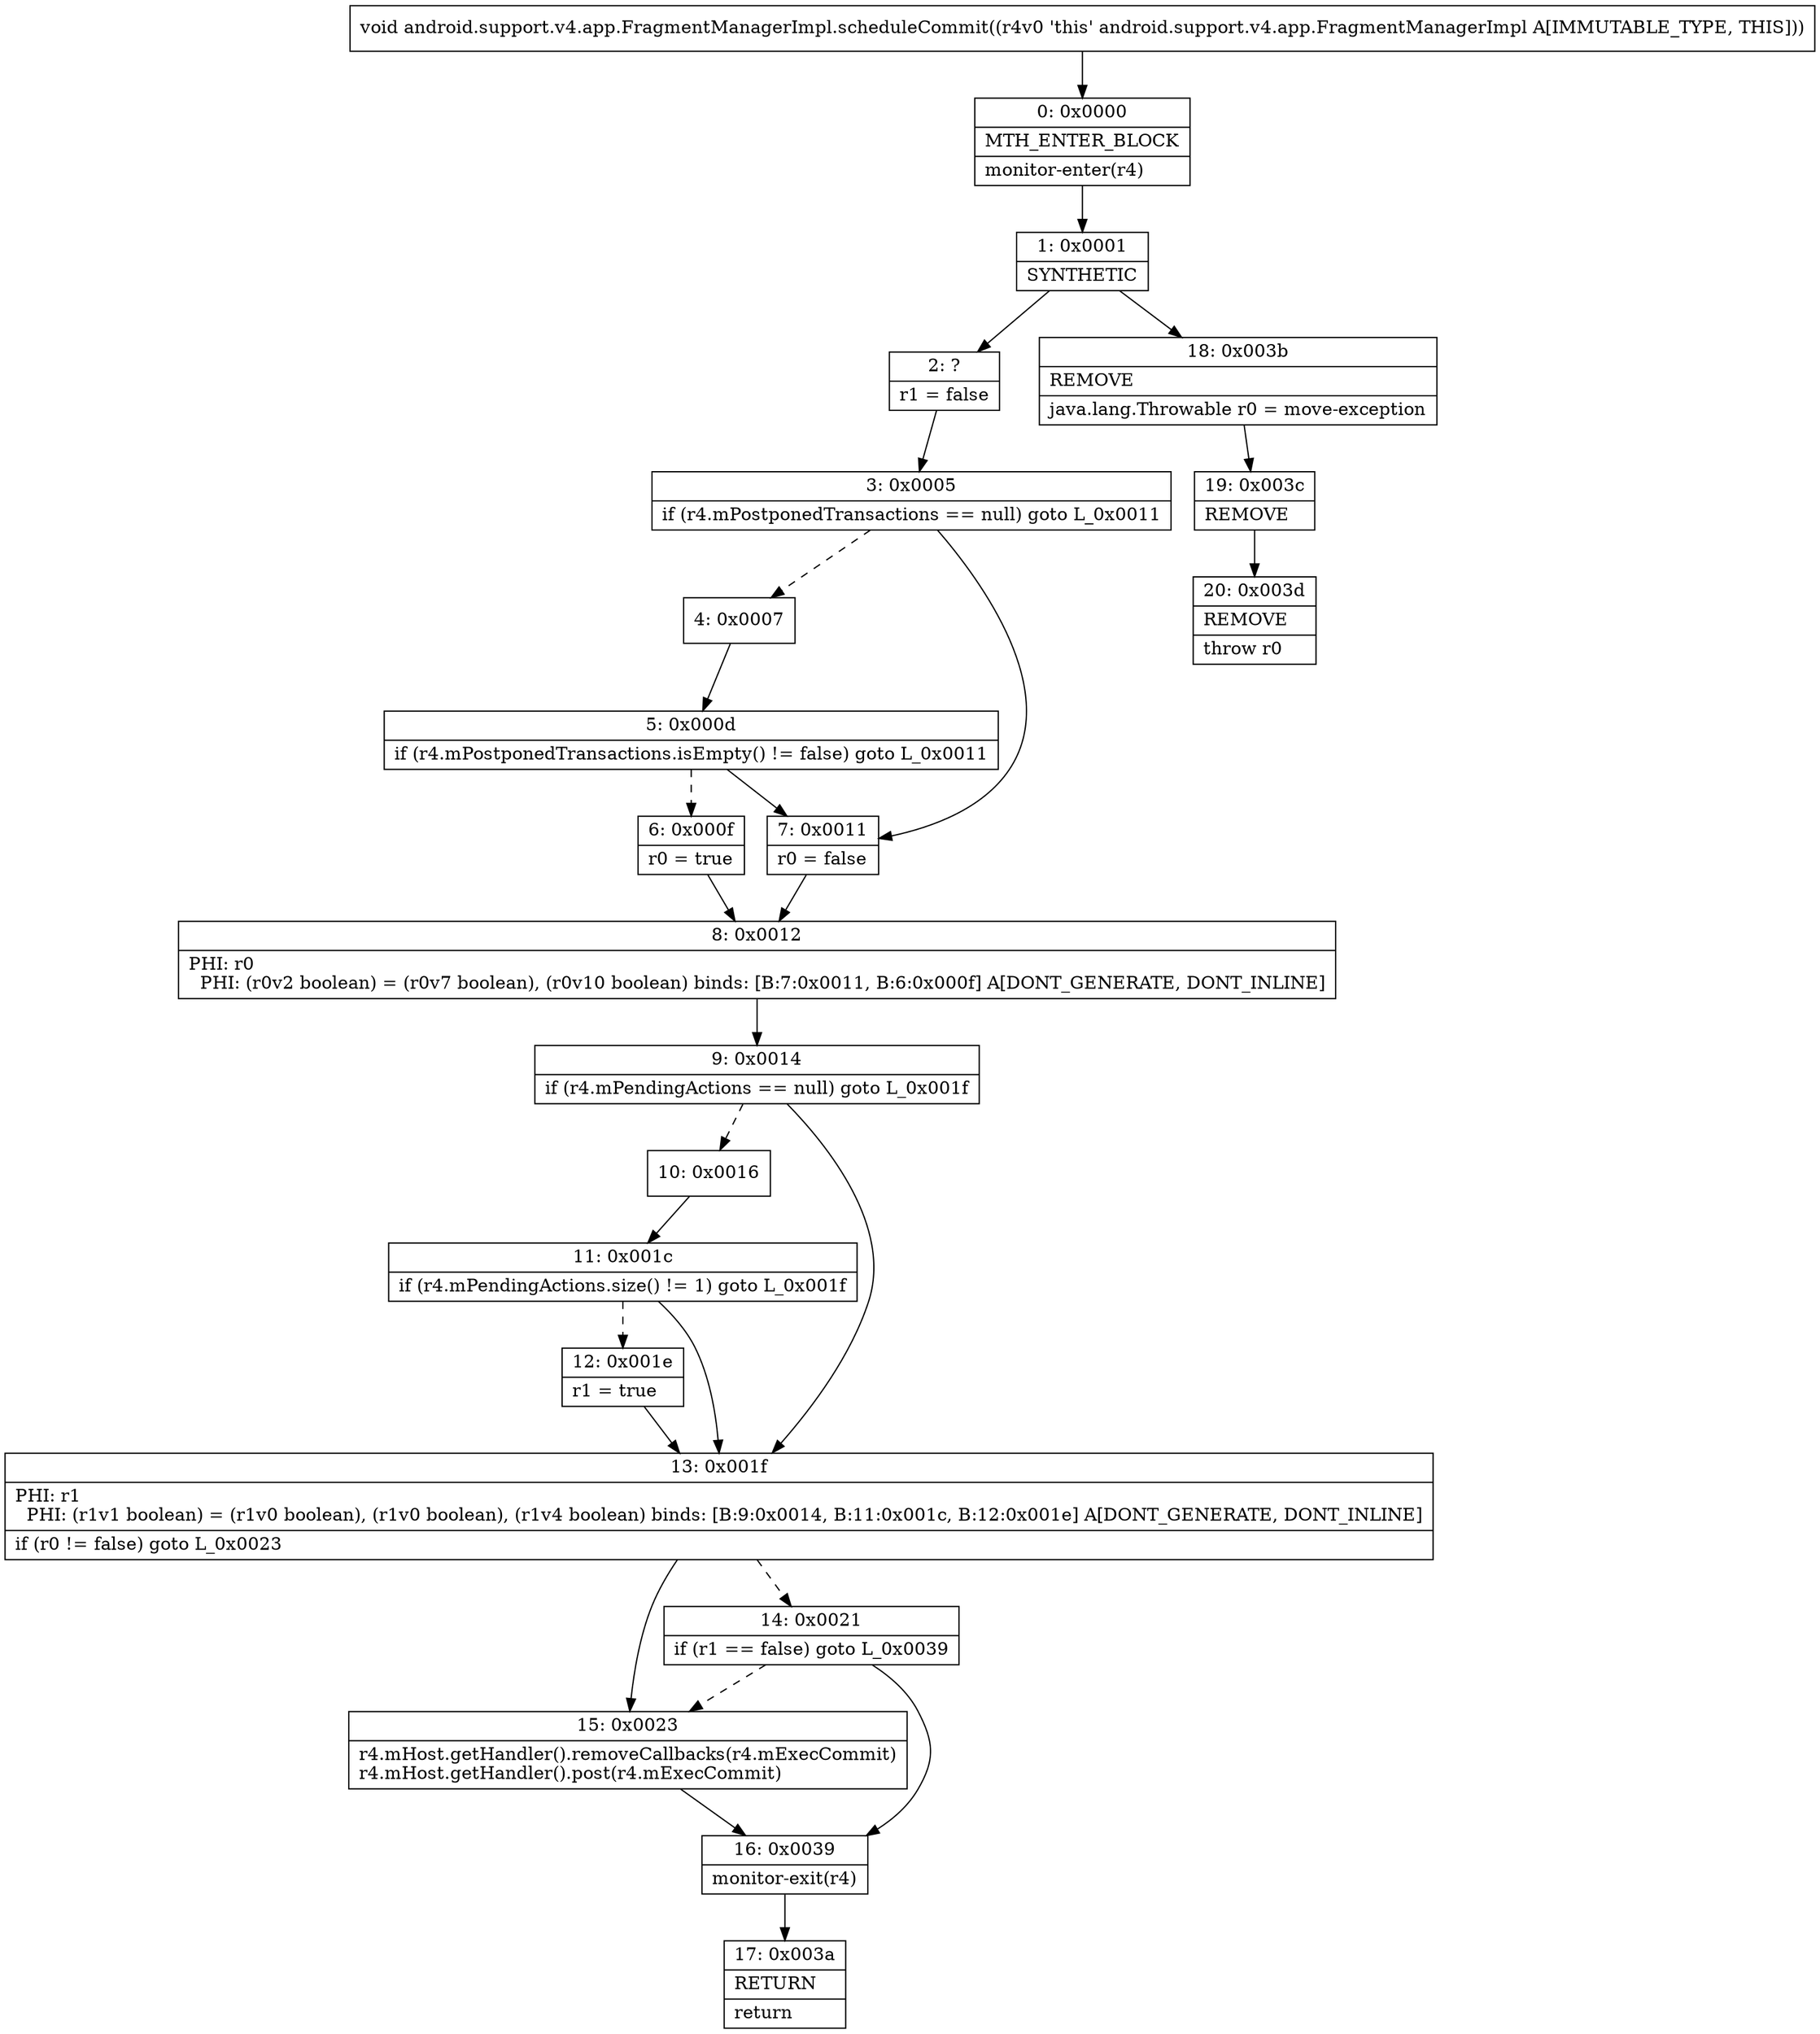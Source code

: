 digraph "CFG forandroid.support.v4.app.FragmentManagerImpl.scheduleCommit()V" {
Node_0 [shape=record,label="{0\:\ 0x0000|MTH_ENTER_BLOCK\l|monitor\-enter(r4)\l}"];
Node_1 [shape=record,label="{1\:\ 0x0001|SYNTHETIC\l}"];
Node_2 [shape=record,label="{2\:\ ?|r1 = false\l}"];
Node_3 [shape=record,label="{3\:\ 0x0005|if (r4.mPostponedTransactions == null) goto L_0x0011\l}"];
Node_4 [shape=record,label="{4\:\ 0x0007}"];
Node_5 [shape=record,label="{5\:\ 0x000d|if (r4.mPostponedTransactions.isEmpty() != false) goto L_0x0011\l}"];
Node_6 [shape=record,label="{6\:\ 0x000f|r0 = true\l}"];
Node_7 [shape=record,label="{7\:\ 0x0011|r0 = false\l}"];
Node_8 [shape=record,label="{8\:\ 0x0012|PHI: r0 \l  PHI: (r0v2 boolean) = (r0v7 boolean), (r0v10 boolean) binds: [B:7:0x0011, B:6:0x000f] A[DONT_GENERATE, DONT_INLINE]\l}"];
Node_9 [shape=record,label="{9\:\ 0x0014|if (r4.mPendingActions == null) goto L_0x001f\l}"];
Node_10 [shape=record,label="{10\:\ 0x0016}"];
Node_11 [shape=record,label="{11\:\ 0x001c|if (r4.mPendingActions.size() != 1) goto L_0x001f\l}"];
Node_12 [shape=record,label="{12\:\ 0x001e|r1 = true\l}"];
Node_13 [shape=record,label="{13\:\ 0x001f|PHI: r1 \l  PHI: (r1v1 boolean) = (r1v0 boolean), (r1v0 boolean), (r1v4 boolean) binds: [B:9:0x0014, B:11:0x001c, B:12:0x001e] A[DONT_GENERATE, DONT_INLINE]\l|if (r0 != false) goto L_0x0023\l}"];
Node_14 [shape=record,label="{14\:\ 0x0021|if (r1 == false) goto L_0x0039\l}"];
Node_15 [shape=record,label="{15\:\ 0x0023|r4.mHost.getHandler().removeCallbacks(r4.mExecCommit)\lr4.mHost.getHandler().post(r4.mExecCommit)\l}"];
Node_16 [shape=record,label="{16\:\ 0x0039|monitor\-exit(r4)\l}"];
Node_17 [shape=record,label="{17\:\ 0x003a|RETURN\l|return\l}"];
Node_18 [shape=record,label="{18\:\ 0x003b|REMOVE\l|java.lang.Throwable r0 = move\-exception\l}"];
Node_19 [shape=record,label="{19\:\ 0x003c|REMOVE\l}"];
Node_20 [shape=record,label="{20\:\ 0x003d|REMOVE\l|throw r0\l}"];
MethodNode[shape=record,label="{void android.support.v4.app.FragmentManagerImpl.scheduleCommit((r4v0 'this' android.support.v4.app.FragmentManagerImpl A[IMMUTABLE_TYPE, THIS])) }"];
MethodNode -> Node_0;
Node_0 -> Node_1;
Node_1 -> Node_2;
Node_1 -> Node_18;
Node_2 -> Node_3;
Node_3 -> Node_4[style=dashed];
Node_3 -> Node_7;
Node_4 -> Node_5;
Node_5 -> Node_6[style=dashed];
Node_5 -> Node_7;
Node_6 -> Node_8;
Node_7 -> Node_8;
Node_8 -> Node_9;
Node_9 -> Node_10[style=dashed];
Node_9 -> Node_13;
Node_10 -> Node_11;
Node_11 -> Node_12[style=dashed];
Node_11 -> Node_13;
Node_12 -> Node_13;
Node_13 -> Node_14[style=dashed];
Node_13 -> Node_15;
Node_14 -> Node_15[style=dashed];
Node_14 -> Node_16;
Node_15 -> Node_16;
Node_16 -> Node_17;
Node_18 -> Node_19;
Node_19 -> Node_20;
}

